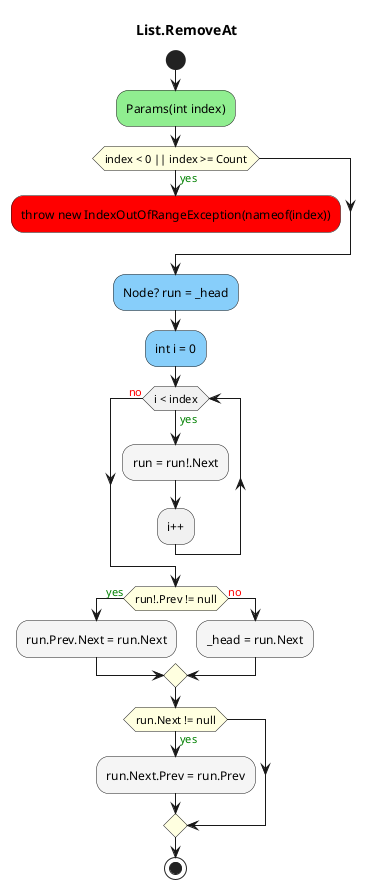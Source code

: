 @startuml List.RemoveAt
title List.RemoveAt
start
#LightGreen:Params(int index);
#LightYellow:if (index < 0 || index >= Count) then (<color:green>yes)
        #Red:throw new IndexOutOfRangeException(nameof(index));
        kill
endif
#LightSkyBlue:Node? run = _head;
#LightSkyBlue:int i = 0;
while (i < index) is (<color:green>yes)
        #WhiteSmoke:run = run!.Next;
:i++;
endwhile (<color:red>no)
#LightYellow:if (run!.Prev != null) then (<color:green>yes)
        #WhiteSmoke:run.Prev.Next = run.Next;
    else (<color:red>no)
            #WhiteSmoke:_head = run.Next;
endif
#LightYellow:if (run.Next != null) then (<color:green>yes)
        #WhiteSmoke:run.Next.Prev = run.Prev;
endif
stop
@enduml
